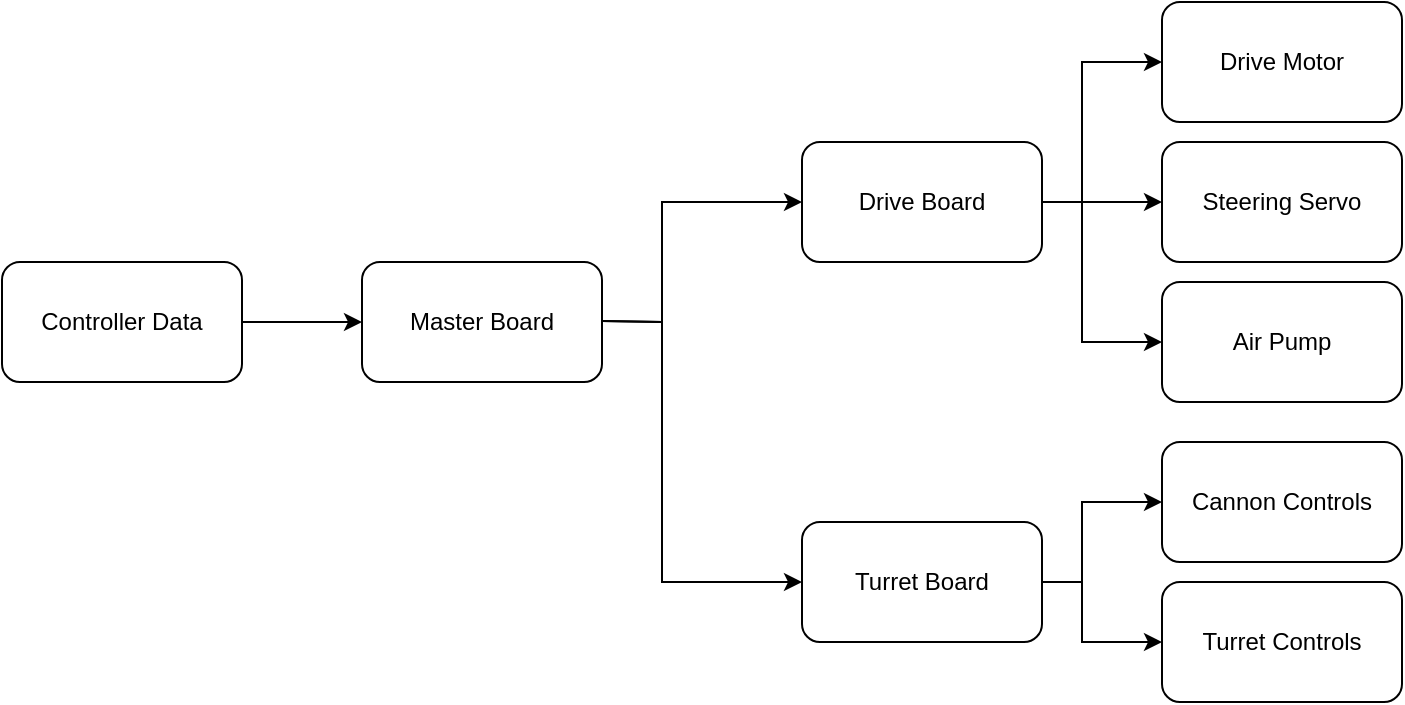 <mxfile version="22.1.7" type="google">
  <diagram name="Page-1" id="ETrwtiT-uWqB2bb5ggQq">
    <mxGraphModel grid="1" page="1" gridSize="10" guides="1" tooltips="1" connect="1" arrows="1" fold="1" pageScale="1" pageWidth="850" pageHeight="1100" math="0" shadow="0">
      <root>
        <mxCell id="0" />
        <mxCell id="1" parent="0" />
        <mxCell id="7d45l8tB_1FJDII6uIaR-1" value="Controller Data" style="rounded=1;whiteSpace=wrap;html=1;" vertex="1" parent="1">
          <mxGeometry x="70" y="190" width="120" height="60" as="geometry" />
        </mxCell>
        <mxCell id="7d45l8tB_1FJDII6uIaR-2" value="Master Board" style="rounded=1;whiteSpace=wrap;html=1;" vertex="1" parent="1">
          <mxGeometry x="250" y="190" width="120" height="60" as="geometry" />
        </mxCell>
        <mxCell id="7d45l8tB_1FJDII6uIaR-3" value="Drive Board" style="rounded=1;whiteSpace=wrap;html=1;" vertex="1" parent="1">
          <mxGeometry x="470" y="130" width="120" height="60" as="geometry" />
        </mxCell>
        <mxCell id="7d45l8tB_1FJDII6uIaR-4" value="Turret Board" style="rounded=1;whiteSpace=wrap;html=1;" vertex="1" parent="1">
          <mxGeometry x="470" y="320" width="120" height="60" as="geometry" />
        </mxCell>
        <mxCell id="7d45l8tB_1FJDII6uIaR-5" value="Drive Motor" style="rounded=1;whiteSpace=wrap;html=1;" vertex="1" parent="1">
          <mxGeometry x="650" y="60" width="120" height="60" as="geometry" />
        </mxCell>
        <mxCell id="7d45l8tB_1FJDII6uIaR-6" value="Steering Servo" style="rounded=1;whiteSpace=wrap;html=1;" vertex="1" parent="1">
          <mxGeometry x="650" y="130" width="120" height="60" as="geometry" />
        </mxCell>
        <mxCell id="7d45l8tB_1FJDII6uIaR-7" value="Air Pump" style="rounded=1;whiteSpace=wrap;html=1;" vertex="1" parent="1">
          <mxGeometry x="650" y="200" width="120" height="60" as="geometry" />
        </mxCell>
        <mxCell id="7d45l8tB_1FJDII6uIaR-8" value="Cannon Controls" style="rounded=1;whiteSpace=wrap;html=1;" vertex="1" parent="1">
          <mxGeometry x="650" y="280" width="120" height="60" as="geometry" />
        </mxCell>
        <mxCell id="7d45l8tB_1FJDII6uIaR-9" value="Turret Controls" style="rounded=1;whiteSpace=wrap;html=1;" vertex="1" parent="1">
          <mxGeometry x="650" y="350" width="120" height="60" as="geometry" />
        </mxCell>
        <mxCell id="7d45l8tB_1FJDII6uIaR-10" value="" style="endArrow=classic;html=1;rounded=0;entryX=0;entryY=0.5;entryDx=0;entryDy=0;" edge="1" parent="1" target="7d45l8tB_1FJDII6uIaR-2">
          <mxGeometry width="50" height="50" relative="1" as="geometry">
            <mxPoint x="190" y="220" as="sourcePoint" />
            <mxPoint x="210" y="170" as="targetPoint" />
          </mxGeometry>
        </mxCell>
        <mxCell id="7d45l8tB_1FJDII6uIaR-11" value="" style="endArrow=classic;html=1;rounded=0;entryX=0;entryY=0.5;entryDx=0;entryDy=0;" edge="1" parent="1" target="7d45l8tB_1FJDII6uIaR-3">
          <mxGeometry width="50" height="50" relative="1" as="geometry">
            <mxPoint x="370" y="219.5" as="sourcePoint" />
            <mxPoint x="460" y="219.5" as="targetPoint" />
            <Array as="points">
              <mxPoint x="400" y="220" />
              <mxPoint x="400" y="160" />
            </Array>
          </mxGeometry>
        </mxCell>
        <mxCell id="7d45l8tB_1FJDII6uIaR-12" value="" style="endArrow=classic;html=1;rounded=0;entryX=0;entryY=0.5;entryDx=0;entryDy=0;" edge="1" parent="1" target="7d45l8tB_1FJDII6uIaR-4">
          <mxGeometry width="50" height="50" relative="1" as="geometry">
            <mxPoint x="370" y="219.5" as="sourcePoint" />
            <mxPoint x="470" y="160" as="targetPoint" />
            <Array as="points">
              <mxPoint x="400" y="220" />
              <mxPoint x="400" y="350" />
            </Array>
          </mxGeometry>
        </mxCell>
        <mxCell id="7d45l8tB_1FJDII6uIaR-13" value="" style="endArrow=classic;html=1;rounded=0;entryX=0;entryY=0.5;entryDx=0;entryDy=0;" edge="1" parent="1" target="7d45l8tB_1FJDII6uIaR-6">
          <mxGeometry width="50" height="50" relative="1" as="geometry">
            <mxPoint x="590" y="160" as="sourcePoint" />
            <mxPoint x="640" y="110" as="targetPoint" />
          </mxGeometry>
        </mxCell>
        <mxCell id="7d45l8tB_1FJDII6uIaR-14" value="" style="endArrow=classic;html=1;rounded=0;entryX=0;entryY=0.5;entryDx=0;entryDy=0;" edge="1" parent="1" target="7d45l8tB_1FJDII6uIaR-5">
          <mxGeometry width="50" height="50" relative="1" as="geometry">
            <mxPoint x="590" y="160" as="sourcePoint" />
            <mxPoint x="640" y="110" as="targetPoint" />
            <Array as="points">
              <mxPoint x="610" y="160" />
              <mxPoint x="610" y="90" />
            </Array>
          </mxGeometry>
        </mxCell>
        <mxCell id="7d45l8tB_1FJDII6uIaR-15" value="" style="endArrow=classic;html=1;rounded=0;entryX=0;entryY=0.5;entryDx=0;entryDy=0;exitX=1;exitY=0.5;exitDx=0;exitDy=0;" edge="1" parent="1" source="7d45l8tB_1FJDII6uIaR-3" target="7d45l8tB_1FJDII6uIaR-7">
          <mxGeometry width="50" height="50" relative="1" as="geometry">
            <mxPoint x="550" y="280" as="sourcePoint" />
            <mxPoint x="600" y="230" as="targetPoint" />
            <Array as="points">
              <mxPoint x="610" y="160" />
              <mxPoint x="610" y="230" />
            </Array>
          </mxGeometry>
        </mxCell>
        <mxCell id="7d45l8tB_1FJDII6uIaR-16" value="" style="endArrow=classic;html=1;rounded=0;entryX=0;entryY=0.5;entryDx=0;entryDy=0;" edge="1" parent="1" target="7d45l8tB_1FJDII6uIaR-8">
          <mxGeometry width="50" height="50" relative="1" as="geometry">
            <mxPoint x="590" y="350" as="sourcePoint" />
            <mxPoint x="640" y="300" as="targetPoint" />
            <Array as="points">
              <mxPoint x="610" y="350" />
              <mxPoint x="610" y="310" />
            </Array>
          </mxGeometry>
        </mxCell>
        <mxCell id="7d45l8tB_1FJDII6uIaR-17" value="" style="endArrow=classic;html=1;rounded=0;entryX=0;entryY=0.5;entryDx=0;entryDy=0;" edge="1" parent="1" target="7d45l8tB_1FJDII6uIaR-9">
          <mxGeometry width="50" height="50" relative="1" as="geometry">
            <mxPoint x="590" y="350" as="sourcePoint" />
            <mxPoint x="640" y="300" as="targetPoint" />
            <Array as="points">
              <mxPoint x="610" y="350" />
              <mxPoint x="610" y="380" />
            </Array>
          </mxGeometry>
        </mxCell>
      </root>
    </mxGraphModel>
  </diagram>
</mxfile>
